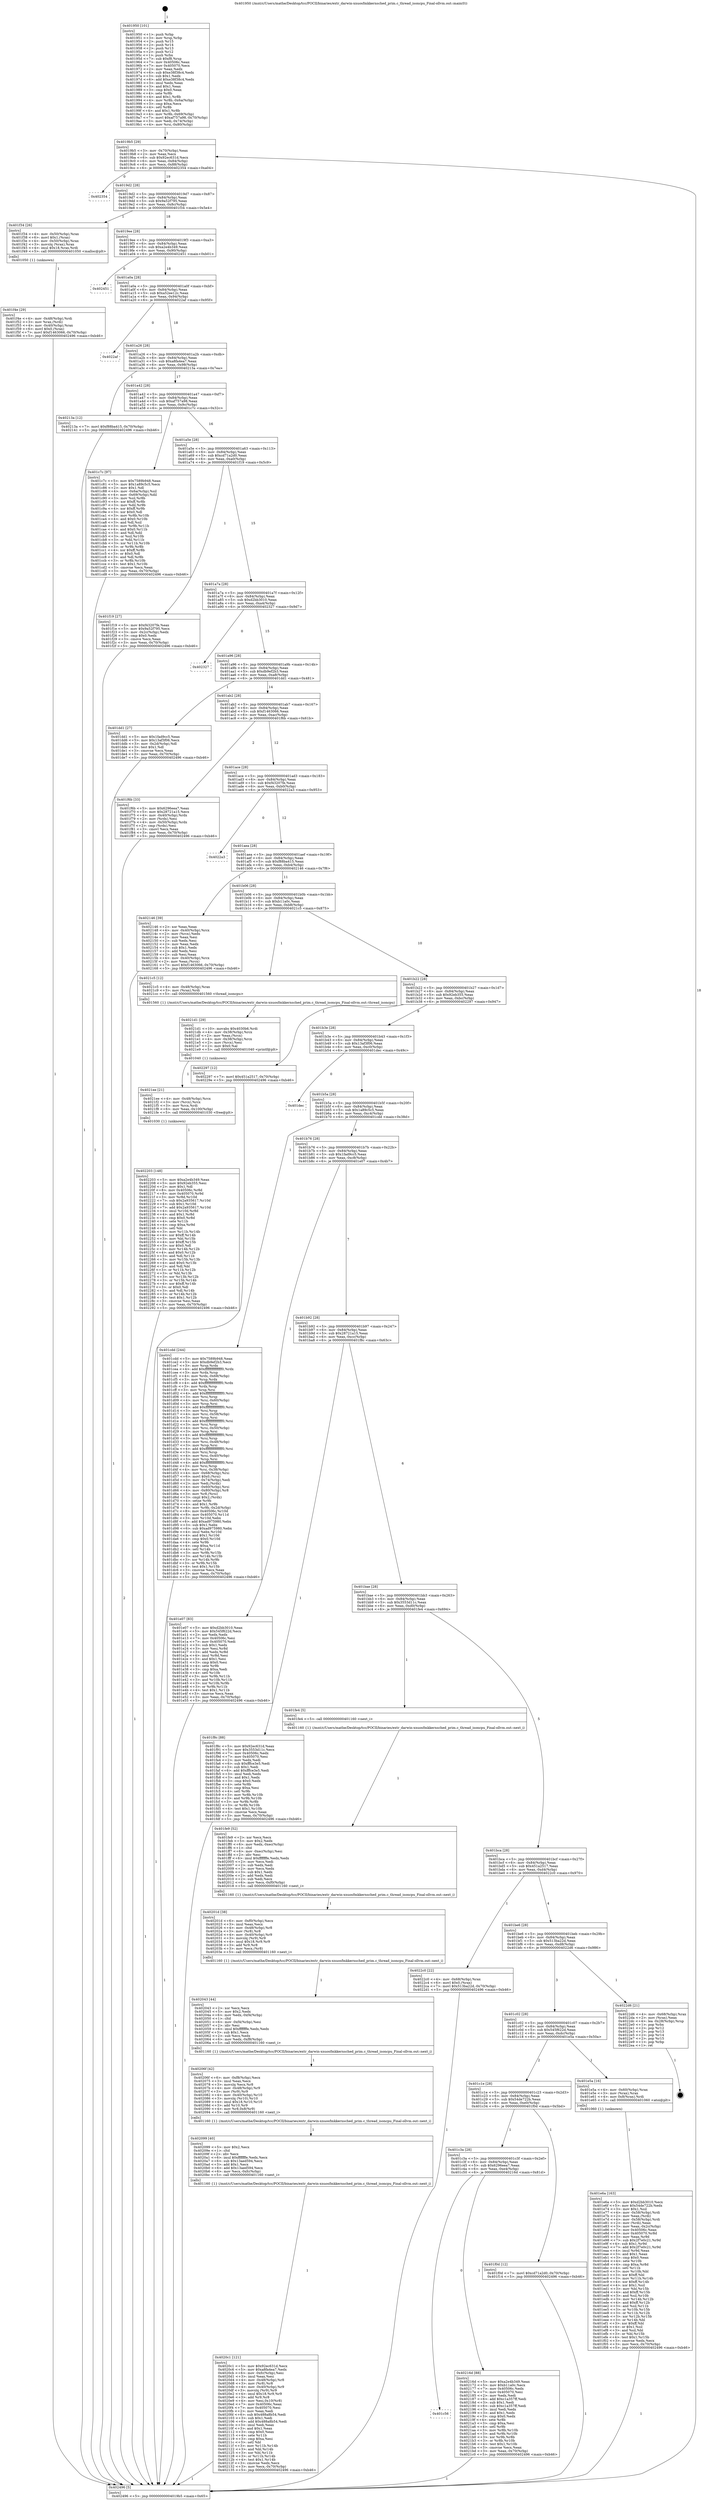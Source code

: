 digraph "0x401950" {
  label = "0x401950 (/mnt/c/Users/mathe/Desktop/tcc/POCII/binaries/extr_darwin-xnuosfmkkernsched_prim.c_thread_isoncpu_Final-ollvm.out::main(0))"
  labelloc = "t"
  node[shape=record]

  Entry [label="",width=0.3,height=0.3,shape=circle,fillcolor=black,style=filled]
  "0x4019b5" [label="{
     0x4019b5 [29]\l
     | [instrs]\l
     &nbsp;&nbsp;0x4019b5 \<+3\>: mov -0x70(%rbp),%eax\l
     &nbsp;&nbsp;0x4019b8 \<+2\>: mov %eax,%ecx\l
     &nbsp;&nbsp;0x4019ba \<+6\>: sub $0x92ec631d,%ecx\l
     &nbsp;&nbsp;0x4019c0 \<+6\>: mov %eax,-0x84(%rbp)\l
     &nbsp;&nbsp;0x4019c6 \<+6\>: mov %ecx,-0x88(%rbp)\l
     &nbsp;&nbsp;0x4019cc \<+6\>: je 0000000000402354 \<main+0xa04\>\l
  }"]
  "0x402354" [label="{
     0x402354\l
  }", style=dashed]
  "0x4019d2" [label="{
     0x4019d2 [28]\l
     | [instrs]\l
     &nbsp;&nbsp;0x4019d2 \<+5\>: jmp 00000000004019d7 \<main+0x87\>\l
     &nbsp;&nbsp;0x4019d7 \<+6\>: mov -0x84(%rbp),%eax\l
     &nbsp;&nbsp;0x4019dd \<+5\>: sub $0x9a52f795,%eax\l
     &nbsp;&nbsp;0x4019e2 \<+6\>: mov %eax,-0x8c(%rbp)\l
     &nbsp;&nbsp;0x4019e8 \<+6\>: je 0000000000401f34 \<main+0x5e4\>\l
  }"]
  Exit [label="",width=0.3,height=0.3,shape=circle,fillcolor=black,style=filled,peripheries=2]
  "0x401f34" [label="{
     0x401f34 [26]\l
     | [instrs]\l
     &nbsp;&nbsp;0x401f34 \<+4\>: mov -0x50(%rbp),%rax\l
     &nbsp;&nbsp;0x401f38 \<+6\>: movl $0x1,(%rax)\l
     &nbsp;&nbsp;0x401f3e \<+4\>: mov -0x50(%rbp),%rax\l
     &nbsp;&nbsp;0x401f42 \<+3\>: movslq (%rax),%rax\l
     &nbsp;&nbsp;0x401f45 \<+4\>: imul $0x18,%rax,%rdi\l
     &nbsp;&nbsp;0x401f49 \<+5\>: call 0000000000401050 \<malloc@plt\>\l
     | [calls]\l
     &nbsp;&nbsp;0x401050 \{1\} (unknown)\l
  }"]
  "0x4019ee" [label="{
     0x4019ee [28]\l
     | [instrs]\l
     &nbsp;&nbsp;0x4019ee \<+5\>: jmp 00000000004019f3 \<main+0xa3\>\l
     &nbsp;&nbsp;0x4019f3 \<+6\>: mov -0x84(%rbp),%eax\l
     &nbsp;&nbsp;0x4019f9 \<+5\>: sub $0xa2e4b349,%eax\l
     &nbsp;&nbsp;0x4019fe \<+6\>: mov %eax,-0x90(%rbp)\l
     &nbsp;&nbsp;0x401a04 \<+6\>: je 0000000000402451 \<main+0xb01\>\l
  }"]
  "0x402203" [label="{
     0x402203 [148]\l
     | [instrs]\l
     &nbsp;&nbsp;0x402203 \<+5\>: mov $0xa2e4b349,%eax\l
     &nbsp;&nbsp;0x402208 \<+5\>: mov $0x92eb355,%esi\l
     &nbsp;&nbsp;0x40220d \<+2\>: mov $0x1,%dl\l
     &nbsp;&nbsp;0x40220f \<+8\>: mov 0x40506c,%r8d\l
     &nbsp;&nbsp;0x402217 \<+8\>: mov 0x405070,%r9d\l
     &nbsp;&nbsp;0x40221f \<+3\>: mov %r8d,%r10d\l
     &nbsp;&nbsp;0x402222 \<+7\>: sub $0x2a935617,%r10d\l
     &nbsp;&nbsp;0x402229 \<+4\>: sub $0x1,%r10d\l
     &nbsp;&nbsp;0x40222d \<+7\>: add $0x2a935617,%r10d\l
     &nbsp;&nbsp;0x402234 \<+4\>: imul %r10d,%r8d\l
     &nbsp;&nbsp;0x402238 \<+4\>: and $0x1,%r8d\l
     &nbsp;&nbsp;0x40223c \<+4\>: cmp $0x0,%r8d\l
     &nbsp;&nbsp;0x402240 \<+4\>: sete %r11b\l
     &nbsp;&nbsp;0x402244 \<+4\>: cmp $0xa,%r9d\l
     &nbsp;&nbsp;0x402248 \<+3\>: setl %bl\l
     &nbsp;&nbsp;0x40224b \<+3\>: mov %r11b,%r14b\l
     &nbsp;&nbsp;0x40224e \<+4\>: xor $0xff,%r14b\l
     &nbsp;&nbsp;0x402252 \<+3\>: mov %bl,%r15b\l
     &nbsp;&nbsp;0x402255 \<+4\>: xor $0xff,%r15b\l
     &nbsp;&nbsp;0x402259 \<+3\>: xor $0x0,%dl\l
     &nbsp;&nbsp;0x40225c \<+3\>: mov %r14b,%r12b\l
     &nbsp;&nbsp;0x40225f \<+4\>: and $0x0,%r12b\l
     &nbsp;&nbsp;0x402263 \<+3\>: and %dl,%r11b\l
     &nbsp;&nbsp;0x402266 \<+3\>: mov %r15b,%r13b\l
     &nbsp;&nbsp;0x402269 \<+4\>: and $0x0,%r13b\l
     &nbsp;&nbsp;0x40226d \<+2\>: and %dl,%bl\l
     &nbsp;&nbsp;0x40226f \<+3\>: or %r11b,%r12b\l
     &nbsp;&nbsp;0x402272 \<+3\>: or %bl,%r13b\l
     &nbsp;&nbsp;0x402275 \<+3\>: xor %r13b,%r12b\l
     &nbsp;&nbsp;0x402278 \<+3\>: or %r15b,%r14b\l
     &nbsp;&nbsp;0x40227b \<+4\>: xor $0xff,%r14b\l
     &nbsp;&nbsp;0x40227f \<+3\>: or $0x0,%dl\l
     &nbsp;&nbsp;0x402282 \<+3\>: and %dl,%r14b\l
     &nbsp;&nbsp;0x402285 \<+3\>: or %r14b,%r12b\l
     &nbsp;&nbsp;0x402288 \<+4\>: test $0x1,%r12b\l
     &nbsp;&nbsp;0x40228c \<+3\>: cmovne %esi,%eax\l
     &nbsp;&nbsp;0x40228f \<+3\>: mov %eax,-0x70(%rbp)\l
     &nbsp;&nbsp;0x402292 \<+5\>: jmp 0000000000402496 \<main+0xb46\>\l
  }"]
  "0x402451" [label="{
     0x402451\l
  }", style=dashed]
  "0x401a0a" [label="{
     0x401a0a [28]\l
     | [instrs]\l
     &nbsp;&nbsp;0x401a0a \<+5\>: jmp 0000000000401a0f \<main+0xbf\>\l
     &nbsp;&nbsp;0x401a0f \<+6\>: mov -0x84(%rbp),%eax\l
     &nbsp;&nbsp;0x401a15 \<+5\>: sub $0xa52ee12c,%eax\l
     &nbsp;&nbsp;0x401a1a \<+6\>: mov %eax,-0x94(%rbp)\l
     &nbsp;&nbsp;0x401a20 \<+6\>: je 00000000004022af \<main+0x95f\>\l
  }"]
  "0x4021ee" [label="{
     0x4021ee [21]\l
     | [instrs]\l
     &nbsp;&nbsp;0x4021ee \<+4\>: mov -0x48(%rbp),%rcx\l
     &nbsp;&nbsp;0x4021f2 \<+3\>: mov (%rcx),%rcx\l
     &nbsp;&nbsp;0x4021f5 \<+3\>: mov %rcx,%rdi\l
     &nbsp;&nbsp;0x4021f8 \<+6\>: mov %eax,-0x100(%rbp)\l
     &nbsp;&nbsp;0x4021fe \<+5\>: call 0000000000401030 \<free@plt\>\l
     | [calls]\l
     &nbsp;&nbsp;0x401030 \{1\} (unknown)\l
  }"]
  "0x4022af" [label="{
     0x4022af\l
  }", style=dashed]
  "0x401a26" [label="{
     0x401a26 [28]\l
     | [instrs]\l
     &nbsp;&nbsp;0x401a26 \<+5\>: jmp 0000000000401a2b \<main+0xdb\>\l
     &nbsp;&nbsp;0x401a2b \<+6\>: mov -0x84(%rbp),%eax\l
     &nbsp;&nbsp;0x401a31 \<+5\>: sub $0xa8fa4ea7,%eax\l
     &nbsp;&nbsp;0x401a36 \<+6\>: mov %eax,-0x98(%rbp)\l
     &nbsp;&nbsp;0x401a3c \<+6\>: je 000000000040213a \<main+0x7ea\>\l
  }"]
  "0x4021d1" [label="{
     0x4021d1 [29]\l
     | [instrs]\l
     &nbsp;&nbsp;0x4021d1 \<+10\>: movabs $0x4030b6,%rdi\l
     &nbsp;&nbsp;0x4021db \<+4\>: mov -0x38(%rbp),%rcx\l
     &nbsp;&nbsp;0x4021df \<+2\>: mov %eax,(%rcx)\l
     &nbsp;&nbsp;0x4021e1 \<+4\>: mov -0x38(%rbp),%rcx\l
     &nbsp;&nbsp;0x4021e5 \<+2\>: mov (%rcx),%esi\l
     &nbsp;&nbsp;0x4021e7 \<+2\>: mov $0x0,%al\l
     &nbsp;&nbsp;0x4021e9 \<+5\>: call 0000000000401040 \<printf@plt\>\l
     | [calls]\l
     &nbsp;&nbsp;0x401040 \{1\} (unknown)\l
  }"]
  "0x40213a" [label="{
     0x40213a [12]\l
     | [instrs]\l
     &nbsp;&nbsp;0x40213a \<+7\>: movl $0xf88ba415,-0x70(%rbp)\l
     &nbsp;&nbsp;0x402141 \<+5\>: jmp 0000000000402496 \<main+0xb46\>\l
  }"]
  "0x401a42" [label="{
     0x401a42 [28]\l
     | [instrs]\l
     &nbsp;&nbsp;0x401a42 \<+5\>: jmp 0000000000401a47 \<main+0xf7\>\l
     &nbsp;&nbsp;0x401a47 \<+6\>: mov -0x84(%rbp),%eax\l
     &nbsp;&nbsp;0x401a4d \<+5\>: sub $0xaf757a98,%eax\l
     &nbsp;&nbsp;0x401a52 \<+6\>: mov %eax,-0x9c(%rbp)\l
     &nbsp;&nbsp;0x401a58 \<+6\>: je 0000000000401c7c \<main+0x32c\>\l
  }"]
  "0x401c56" [label="{
     0x401c56\l
  }", style=dashed]
  "0x401c7c" [label="{
     0x401c7c [97]\l
     | [instrs]\l
     &nbsp;&nbsp;0x401c7c \<+5\>: mov $0x7589b948,%eax\l
     &nbsp;&nbsp;0x401c81 \<+5\>: mov $0x1a89c5c5,%ecx\l
     &nbsp;&nbsp;0x401c86 \<+2\>: mov $0x1,%dl\l
     &nbsp;&nbsp;0x401c88 \<+4\>: mov -0x6a(%rbp),%sil\l
     &nbsp;&nbsp;0x401c8c \<+4\>: mov -0x69(%rbp),%dil\l
     &nbsp;&nbsp;0x401c90 \<+3\>: mov %sil,%r8b\l
     &nbsp;&nbsp;0x401c93 \<+4\>: xor $0xff,%r8b\l
     &nbsp;&nbsp;0x401c97 \<+3\>: mov %dil,%r9b\l
     &nbsp;&nbsp;0x401c9a \<+4\>: xor $0xff,%r9b\l
     &nbsp;&nbsp;0x401c9e \<+3\>: xor $0x0,%dl\l
     &nbsp;&nbsp;0x401ca1 \<+3\>: mov %r8b,%r10b\l
     &nbsp;&nbsp;0x401ca4 \<+4\>: and $0x0,%r10b\l
     &nbsp;&nbsp;0x401ca8 \<+3\>: and %dl,%sil\l
     &nbsp;&nbsp;0x401cab \<+3\>: mov %r9b,%r11b\l
     &nbsp;&nbsp;0x401cae \<+4\>: and $0x0,%r11b\l
     &nbsp;&nbsp;0x401cb2 \<+3\>: and %dl,%dil\l
     &nbsp;&nbsp;0x401cb5 \<+3\>: or %sil,%r10b\l
     &nbsp;&nbsp;0x401cb8 \<+3\>: or %dil,%r11b\l
     &nbsp;&nbsp;0x401cbb \<+3\>: xor %r11b,%r10b\l
     &nbsp;&nbsp;0x401cbe \<+3\>: or %r9b,%r8b\l
     &nbsp;&nbsp;0x401cc1 \<+4\>: xor $0xff,%r8b\l
     &nbsp;&nbsp;0x401cc5 \<+3\>: or $0x0,%dl\l
     &nbsp;&nbsp;0x401cc8 \<+3\>: and %dl,%r8b\l
     &nbsp;&nbsp;0x401ccb \<+3\>: or %r8b,%r10b\l
     &nbsp;&nbsp;0x401cce \<+4\>: test $0x1,%r10b\l
     &nbsp;&nbsp;0x401cd2 \<+3\>: cmovne %ecx,%eax\l
     &nbsp;&nbsp;0x401cd5 \<+3\>: mov %eax,-0x70(%rbp)\l
     &nbsp;&nbsp;0x401cd8 \<+5\>: jmp 0000000000402496 \<main+0xb46\>\l
  }"]
  "0x401a5e" [label="{
     0x401a5e [28]\l
     | [instrs]\l
     &nbsp;&nbsp;0x401a5e \<+5\>: jmp 0000000000401a63 \<main+0x113\>\l
     &nbsp;&nbsp;0x401a63 \<+6\>: mov -0x84(%rbp),%eax\l
     &nbsp;&nbsp;0x401a69 \<+5\>: sub $0xcd71a2d0,%eax\l
     &nbsp;&nbsp;0x401a6e \<+6\>: mov %eax,-0xa0(%rbp)\l
     &nbsp;&nbsp;0x401a74 \<+6\>: je 0000000000401f19 \<main+0x5c9\>\l
  }"]
  "0x402496" [label="{
     0x402496 [5]\l
     | [instrs]\l
     &nbsp;&nbsp;0x402496 \<+5\>: jmp 00000000004019b5 \<main+0x65\>\l
  }"]
  "0x401950" [label="{
     0x401950 [101]\l
     | [instrs]\l
     &nbsp;&nbsp;0x401950 \<+1\>: push %rbp\l
     &nbsp;&nbsp;0x401951 \<+3\>: mov %rsp,%rbp\l
     &nbsp;&nbsp;0x401954 \<+2\>: push %r15\l
     &nbsp;&nbsp;0x401956 \<+2\>: push %r14\l
     &nbsp;&nbsp;0x401958 \<+2\>: push %r13\l
     &nbsp;&nbsp;0x40195a \<+2\>: push %r12\l
     &nbsp;&nbsp;0x40195c \<+1\>: push %rbx\l
     &nbsp;&nbsp;0x40195d \<+7\>: sub $0xf8,%rsp\l
     &nbsp;&nbsp;0x401964 \<+7\>: mov 0x40506c,%eax\l
     &nbsp;&nbsp;0x40196b \<+7\>: mov 0x405070,%ecx\l
     &nbsp;&nbsp;0x401972 \<+2\>: mov %eax,%edx\l
     &nbsp;&nbsp;0x401974 \<+6\>: sub $0xe38f38c4,%edx\l
     &nbsp;&nbsp;0x40197a \<+3\>: sub $0x1,%edx\l
     &nbsp;&nbsp;0x40197d \<+6\>: add $0xe38f38c4,%edx\l
     &nbsp;&nbsp;0x401983 \<+3\>: imul %edx,%eax\l
     &nbsp;&nbsp;0x401986 \<+3\>: and $0x1,%eax\l
     &nbsp;&nbsp;0x401989 \<+3\>: cmp $0x0,%eax\l
     &nbsp;&nbsp;0x40198c \<+4\>: sete %r8b\l
     &nbsp;&nbsp;0x401990 \<+4\>: and $0x1,%r8b\l
     &nbsp;&nbsp;0x401994 \<+4\>: mov %r8b,-0x6a(%rbp)\l
     &nbsp;&nbsp;0x401998 \<+3\>: cmp $0xa,%ecx\l
     &nbsp;&nbsp;0x40199b \<+4\>: setl %r8b\l
     &nbsp;&nbsp;0x40199f \<+4\>: and $0x1,%r8b\l
     &nbsp;&nbsp;0x4019a3 \<+4\>: mov %r8b,-0x69(%rbp)\l
     &nbsp;&nbsp;0x4019a7 \<+7\>: movl $0xaf757a98,-0x70(%rbp)\l
     &nbsp;&nbsp;0x4019ae \<+3\>: mov %edi,-0x74(%rbp)\l
     &nbsp;&nbsp;0x4019b1 \<+4\>: mov %rsi,-0x80(%rbp)\l
  }"]
  "0x40216d" [label="{
     0x40216d [88]\l
     | [instrs]\l
     &nbsp;&nbsp;0x40216d \<+5\>: mov $0xa2e4b349,%eax\l
     &nbsp;&nbsp;0x402172 \<+5\>: mov $0xb11a0c,%ecx\l
     &nbsp;&nbsp;0x402177 \<+7\>: mov 0x40506c,%edx\l
     &nbsp;&nbsp;0x40217e \<+7\>: mov 0x405070,%esi\l
     &nbsp;&nbsp;0x402185 \<+2\>: mov %edx,%edi\l
     &nbsp;&nbsp;0x402187 \<+6\>: add $0xc1a357ff,%edi\l
     &nbsp;&nbsp;0x40218d \<+3\>: sub $0x1,%edi\l
     &nbsp;&nbsp;0x402190 \<+6\>: sub $0xc1a357ff,%edi\l
     &nbsp;&nbsp;0x402196 \<+3\>: imul %edi,%edx\l
     &nbsp;&nbsp;0x402199 \<+3\>: and $0x1,%edx\l
     &nbsp;&nbsp;0x40219c \<+3\>: cmp $0x0,%edx\l
     &nbsp;&nbsp;0x40219f \<+4\>: sete %r8b\l
     &nbsp;&nbsp;0x4021a3 \<+3\>: cmp $0xa,%esi\l
     &nbsp;&nbsp;0x4021a6 \<+4\>: setl %r9b\l
     &nbsp;&nbsp;0x4021aa \<+3\>: mov %r8b,%r10b\l
     &nbsp;&nbsp;0x4021ad \<+3\>: and %r9b,%r10b\l
     &nbsp;&nbsp;0x4021b0 \<+3\>: xor %r9b,%r8b\l
     &nbsp;&nbsp;0x4021b3 \<+3\>: or %r8b,%r10b\l
     &nbsp;&nbsp;0x4021b6 \<+4\>: test $0x1,%r10b\l
     &nbsp;&nbsp;0x4021ba \<+3\>: cmovne %ecx,%eax\l
     &nbsp;&nbsp;0x4021bd \<+3\>: mov %eax,-0x70(%rbp)\l
     &nbsp;&nbsp;0x4021c0 \<+5\>: jmp 0000000000402496 \<main+0xb46\>\l
  }"]
  "0x401f19" [label="{
     0x401f19 [27]\l
     | [instrs]\l
     &nbsp;&nbsp;0x401f19 \<+5\>: mov $0xf43207fe,%eax\l
     &nbsp;&nbsp;0x401f1e \<+5\>: mov $0x9a52f795,%ecx\l
     &nbsp;&nbsp;0x401f23 \<+3\>: mov -0x2c(%rbp),%edx\l
     &nbsp;&nbsp;0x401f26 \<+3\>: cmp $0x0,%edx\l
     &nbsp;&nbsp;0x401f29 \<+3\>: cmove %ecx,%eax\l
     &nbsp;&nbsp;0x401f2c \<+3\>: mov %eax,-0x70(%rbp)\l
     &nbsp;&nbsp;0x401f2f \<+5\>: jmp 0000000000402496 \<main+0xb46\>\l
  }"]
  "0x401a7a" [label="{
     0x401a7a [28]\l
     | [instrs]\l
     &nbsp;&nbsp;0x401a7a \<+5\>: jmp 0000000000401a7f \<main+0x12f\>\l
     &nbsp;&nbsp;0x401a7f \<+6\>: mov -0x84(%rbp),%eax\l
     &nbsp;&nbsp;0x401a85 \<+5\>: sub $0xd2bb3010,%eax\l
     &nbsp;&nbsp;0x401a8a \<+6\>: mov %eax,-0xa4(%rbp)\l
     &nbsp;&nbsp;0x401a90 \<+6\>: je 0000000000402327 \<main+0x9d7\>\l
  }"]
  "0x4020c1" [label="{
     0x4020c1 [121]\l
     | [instrs]\l
     &nbsp;&nbsp;0x4020c1 \<+5\>: mov $0x92ec631d,%ecx\l
     &nbsp;&nbsp;0x4020c6 \<+5\>: mov $0xa8fa4ea7,%edx\l
     &nbsp;&nbsp;0x4020cb \<+6\>: mov -0xfc(%rbp),%esi\l
     &nbsp;&nbsp;0x4020d1 \<+3\>: imul %eax,%esi\l
     &nbsp;&nbsp;0x4020d4 \<+4\>: mov -0x48(%rbp),%r8\l
     &nbsp;&nbsp;0x4020d8 \<+3\>: mov (%r8),%r8\l
     &nbsp;&nbsp;0x4020db \<+4\>: mov -0x40(%rbp),%r9\l
     &nbsp;&nbsp;0x4020df \<+3\>: movslq (%r9),%r9\l
     &nbsp;&nbsp;0x4020e2 \<+4\>: imul $0x18,%r9,%r9\l
     &nbsp;&nbsp;0x4020e6 \<+3\>: add %r9,%r8\l
     &nbsp;&nbsp;0x4020e9 \<+4\>: mov %esi,0x10(%r8)\l
     &nbsp;&nbsp;0x4020ed \<+7\>: mov 0x40506c,%eax\l
     &nbsp;&nbsp;0x4020f4 \<+7\>: mov 0x405070,%esi\l
     &nbsp;&nbsp;0x4020fb \<+2\>: mov %eax,%edi\l
     &nbsp;&nbsp;0x4020fd \<+6\>: sub $0x488a8b54,%edi\l
     &nbsp;&nbsp;0x402103 \<+3\>: sub $0x1,%edi\l
     &nbsp;&nbsp;0x402106 \<+6\>: add $0x488a8b54,%edi\l
     &nbsp;&nbsp;0x40210c \<+3\>: imul %edi,%eax\l
     &nbsp;&nbsp;0x40210f \<+3\>: and $0x1,%eax\l
     &nbsp;&nbsp;0x402112 \<+3\>: cmp $0x0,%eax\l
     &nbsp;&nbsp;0x402115 \<+4\>: sete %r11b\l
     &nbsp;&nbsp;0x402119 \<+3\>: cmp $0xa,%esi\l
     &nbsp;&nbsp;0x40211c \<+3\>: setl %bl\l
     &nbsp;&nbsp;0x40211f \<+3\>: mov %r11b,%r14b\l
     &nbsp;&nbsp;0x402122 \<+3\>: and %bl,%r14b\l
     &nbsp;&nbsp;0x402125 \<+3\>: xor %bl,%r11b\l
     &nbsp;&nbsp;0x402128 \<+3\>: or %r11b,%r14b\l
     &nbsp;&nbsp;0x40212b \<+4\>: test $0x1,%r14b\l
     &nbsp;&nbsp;0x40212f \<+3\>: cmovne %edx,%ecx\l
     &nbsp;&nbsp;0x402132 \<+3\>: mov %ecx,-0x70(%rbp)\l
     &nbsp;&nbsp;0x402135 \<+5\>: jmp 0000000000402496 \<main+0xb46\>\l
  }"]
  "0x402327" [label="{
     0x402327\l
  }", style=dashed]
  "0x401a96" [label="{
     0x401a96 [28]\l
     | [instrs]\l
     &nbsp;&nbsp;0x401a96 \<+5\>: jmp 0000000000401a9b \<main+0x14b\>\l
     &nbsp;&nbsp;0x401a9b \<+6\>: mov -0x84(%rbp),%eax\l
     &nbsp;&nbsp;0x401aa1 \<+5\>: sub $0xdb9ef2b3,%eax\l
     &nbsp;&nbsp;0x401aa6 \<+6\>: mov %eax,-0xa8(%rbp)\l
     &nbsp;&nbsp;0x401aac \<+6\>: je 0000000000401dd1 \<main+0x481\>\l
  }"]
  "0x402099" [label="{
     0x402099 [40]\l
     | [instrs]\l
     &nbsp;&nbsp;0x402099 \<+5\>: mov $0x2,%ecx\l
     &nbsp;&nbsp;0x40209e \<+1\>: cltd\l
     &nbsp;&nbsp;0x40209f \<+2\>: idiv %ecx\l
     &nbsp;&nbsp;0x4020a1 \<+6\>: imul $0xfffffffe,%edx,%ecx\l
     &nbsp;&nbsp;0x4020a7 \<+6\>: sub $0x13aed594,%ecx\l
     &nbsp;&nbsp;0x4020ad \<+3\>: add $0x1,%ecx\l
     &nbsp;&nbsp;0x4020b0 \<+6\>: add $0x13aed594,%ecx\l
     &nbsp;&nbsp;0x4020b6 \<+6\>: mov %ecx,-0xfc(%rbp)\l
     &nbsp;&nbsp;0x4020bc \<+5\>: call 0000000000401160 \<next_i\>\l
     | [calls]\l
     &nbsp;&nbsp;0x401160 \{1\} (/mnt/c/Users/mathe/Desktop/tcc/POCII/binaries/extr_darwin-xnuosfmkkernsched_prim.c_thread_isoncpu_Final-ollvm.out::next_i)\l
  }"]
  "0x401dd1" [label="{
     0x401dd1 [27]\l
     | [instrs]\l
     &nbsp;&nbsp;0x401dd1 \<+5\>: mov $0x1fad9cc5,%eax\l
     &nbsp;&nbsp;0x401dd6 \<+5\>: mov $0x13af3f06,%ecx\l
     &nbsp;&nbsp;0x401ddb \<+3\>: mov -0x2d(%rbp),%dl\l
     &nbsp;&nbsp;0x401dde \<+3\>: test $0x1,%dl\l
     &nbsp;&nbsp;0x401de1 \<+3\>: cmovne %ecx,%eax\l
     &nbsp;&nbsp;0x401de4 \<+3\>: mov %eax,-0x70(%rbp)\l
     &nbsp;&nbsp;0x401de7 \<+5\>: jmp 0000000000402496 \<main+0xb46\>\l
  }"]
  "0x401ab2" [label="{
     0x401ab2 [28]\l
     | [instrs]\l
     &nbsp;&nbsp;0x401ab2 \<+5\>: jmp 0000000000401ab7 \<main+0x167\>\l
     &nbsp;&nbsp;0x401ab7 \<+6\>: mov -0x84(%rbp),%eax\l
     &nbsp;&nbsp;0x401abd \<+5\>: sub $0xf1463066,%eax\l
     &nbsp;&nbsp;0x401ac2 \<+6\>: mov %eax,-0xac(%rbp)\l
     &nbsp;&nbsp;0x401ac8 \<+6\>: je 0000000000401f6b \<main+0x61b\>\l
  }"]
  "0x40206f" [label="{
     0x40206f [42]\l
     | [instrs]\l
     &nbsp;&nbsp;0x40206f \<+6\>: mov -0xf8(%rbp),%ecx\l
     &nbsp;&nbsp;0x402075 \<+3\>: imul %eax,%ecx\l
     &nbsp;&nbsp;0x402078 \<+3\>: movslq %ecx,%r8\l
     &nbsp;&nbsp;0x40207b \<+4\>: mov -0x48(%rbp),%r9\l
     &nbsp;&nbsp;0x40207f \<+3\>: mov (%r9),%r9\l
     &nbsp;&nbsp;0x402082 \<+4\>: mov -0x40(%rbp),%r10\l
     &nbsp;&nbsp;0x402086 \<+3\>: movslq (%r10),%r10\l
     &nbsp;&nbsp;0x402089 \<+4\>: imul $0x18,%r10,%r10\l
     &nbsp;&nbsp;0x40208d \<+3\>: add %r10,%r9\l
     &nbsp;&nbsp;0x402090 \<+4\>: mov %r8,0x8(%r9)\l
     &nbsp;&nbsp;0x402094 \<+5\>: call 0000000000401160 \<next_i\>\l
     | [calls]\l
     &nbsp;&nbsp;0x401160 \{1\} (/mnt/c/Users/mathe/Desktop/tcc/POCII/binaries/extr_darwin-xnuosfmkkernsched_prim.c_thread_isoncpu_Final-ollvm.out::next_i)\l
  }"]
  "0x401f6b" [label="{
     0x401f6b [33]\l
     | [instrs]\l
     &nbsp;&nbsp;0x401f6b \<+5\>: mov $0x6296eea7,%eax\l
     &nbsp;&nbsp;0x401f70 \<+5\>: mov $0x28721a15,%ecx\l
     &nbsp;&nbsp;0x401f75 \<+4\>: mov -0x40(%rbp),%rdx\l
     &nbsp;&nbsp;0x401f79 \<+2\>: mov (%rdx),%esi\l
     &nbsp;&nbsp;0x401f7b \<+4\>: mov -0x50(%rbp),%rdx\l
     &nbsp;&nbsp;0x401f7f \<+2\>: cmp (%rdx),%esi\l
     &nbsp;&nbsp;0x401f81 \<+3\>: cmovl %ecx,%eax\l
     &nbsp;&nbsp;0x401f84 \<+3\>: mov %eax,-0x70(%rbp)\l
     &nbsp;&nbsp;0x401f87 \<+5\>: jmp 0000000000402496 \<main+0xb46\>\l
  }"]
  "0x401ace" [label="{
     0x401ace [28]\l
     | [instrs]\l
     &nbsp;&nbsp;0x401ace \<+5\>: jmp 0000000000401ad3 \<main+0x183\>\l
     &nbsp;&nbsp;0x401ad3 \<+6\>: mov -0x84(%rbp),%eax\l
     &nbsp;&nbsp;0x401ad9 \<+5\>: sub $0xf43207fe,%eax\l
     &nbsp;&nbsp;0x401ade \<+6\>: mov %eax,-0xb0(%rbp)\l
     &nbsp;&nbsp;0x401ae4 \<+6\>: je 00000000004022a3 \<main+0x953\>\l
  }"]
  "0x402043" [label="{
     0x402043 [44]\l
     | [instrs]\l
     &nbsp;&nbsp;0x402043 \<+2\>: xor %ecx,%ecx\l
     &nbsp;&nbsp;0x402045 \<+5\>: mov $0x2,%edx\l
     &nbsp;&nbsp;0x40204a \<+6\>: mov %edx,-0xf4(%rbp)\l
     &nbsp;&nbsp;0x402050 \<+1\>: cltd\l
     &nbsp;&nbsp;0x402051 \<+6\>: mov -0xf4(%rbp),%esi\l
     &nbsp;&nbsp;0x402057 \<+2\>: idiv %esi\l
     &nbsp;&nbsp;0x402059 \<+6\>: imul $0xfffffffe,%edx,%edx\l
     &nbsp;&nbsp;0x40205f \<+3\>: sub $0x1,%ecx\l
     &nbsp;&nbsp;0x402062 \<+2\>: sub %ecx,%edx\l
     &nbsp;&nbsp;0x402064 \<+6\>: mov %edx,-0xf8(%rbp)\l
     &nbsp;&nbsp;0x40206a \<+5\>: call 0000000000401160 \<next_i\>\l
     | [calls]\l
     &nbsp;&nbsp;0x401160 \{1\} (/mnt/c/Users/mathe/Desktop/tcc/POCII/binaries/extr_darwin-xnuosfmkkernsched_prim.c_thread_isoncpu_Final-ollvm.out::next_i)\l
  }"]
  "0x4022a3" [label="{
     0x4022a3\l
  }", style=dashed]
  "0x401aea" [label="{
     0x401aea [28]\l
     | [instrs]\l
     &nbsp;&nbsp;0x401aea \<+5\>: jmp 0000000000401aef \<main+0x19f\>\l
     &nbsp;&nbsp;0x401aef \<+6\>: mov -0x84(%rbp),%eax\l
     &nbsp;&nbsp;0x401af5 \<+5\>: sub $0xf88ba415,%eax\l
     &nbsp;&nbsp;0x401afa \<+6\>: mov %eax,-0xb4(%rbp)\l
     &nbsp;&nbsp;0x401b00 \<+6\>: je 0000000000402146 \<main+0x7f6\>\l
  }"]
  "0x40201d" [label="{
     0x40201d [38]\l
     | [instrs]\l
     &nbsp;&nbsp;0x40201d \<+6\>: mov -0xf0(%rbp),%ecx\l
     &nbsp;&nbsp;0x402023 \<+3\>: imul %eax,%ecx\l
     &nbsp;&nbsp;0x402026 \<+4\>: mov -0x48(%rbp),%r8\l
     &nbsp;&nbsp;0x40202a \<+3\>: mov (%r8),%r8\l
     &nbsp;&nbsp;0x40202d \<+4\>: mov -0x40(%rbp),%r9\l
     &nbsp;&nbsp;0x402031 \<+3\>: movslq (%r9),%r9\l
     &nbsp;&nbsp;0x402034 \<+4\>: imul $0x18,%r9,%r9\l
     &nbsp;&nbsp;0x402038 \<+3\>: add %r9,%r8\l
     &nbsp;&nbsp;0x40203b \<+3\>: mov %ecx,(%r8)\l
     &nbsp;&nbsp;0x40203e \<+5\>: call 0000000000401160 \<next_i\>\l
     | [calls]\l
     &nbsp;&nbsp;0x401160 \{1\} (/mnt/c/Users/mathe/Desktop/tcc/POCII/binaries/extr_darwin-xnuosfmkkernsched_prim.c_thread_isoncpu_Final-ollvm.out::next_i)\l
  }"]
  "0x402146" [label="{
     0x402146 [39]\l
     | [instrs]\l
     &nbsp;&nbsp;0x402146 \<+2\>: xor %eax,%eax\l
     &nbsp;&nbsp;0x402148 \<+4\>: mov -0x40(%rbp),%rcx\l
     &nbsp;&nbsp;0x40214c \<+2\>: mov (%rcx),%edx\l
     &nbsp;&nbsp;0x40214e \<+2\>: mov %eax,%esi\l
     &nbsp;&nbsp;0x402150 \<+2\>: sub %edx,%esi\l
     &nbsp;&nbsp;0x402152 \<+2\>: mov %eax,%edx\l
     &nbsp;&nbsp;0x402154 \<+3\>: sub $0x1,%edx\l
     &nbsp;&nbsp;0x402157 \<+2\>: add %edx,%esi\l
     &nbsp;&nbsp;0x402159 \<+2\>: sub %esi,%eax\l
     &nbsp;&nbsp;0x40215b \<+4\>: mov -0x40(%rbp),%rcx\l
     &nbsp;&nbsp;0x40215f \<+2\>: mov %eax,(%rcx)\l
     &nbsp;&nbsp;0x402161 \<+7\>: movl $0xf1463066,-0x70(%rbp)\l
     &nbsp;&nbsp;0x402168 \<+5\>: jmp 0000000000402496 \<main+0xb46\>\l
  }"]
  "0x401b06" [label="{
     0x401b06 [28]\l
     | [instrs]\l
     &nbsp;&nbsp;0x401b06 \<+5\>: jmp 0000000000401b0b \<main+0x1bb\>\l
     &nbsp;&nbsp;0x401b0b \<+6\>: mov -0x84(%rbp),%eax\l
     &nbsp;&nbsp;0x401b11 \<+5\>: sub $0xb11a0c,%eax\l
     &nbsp;&nbsp;0x401b16 \<+6\>: mov %eax,-0xb8(%rbp)\l
     &nbsp;&nbsp;0x401b1c \<+6\>: je 00000000004021c5 \<main+0x875\>\l
  }"]
  "0x401fe9" [label="{
     0x401fe9 [52]\l
     | [instrs]\l
     &nbsp;&nbsp;0x401fe9 \<+2\>: xor %ecx,%ecx\l
     &nbsp;&nbsp;0x401feb \<+5\>: mov $0x2,%edx\l
     &nbsp;&nbsp;0x401ff0 \<+6\>: mov %edx,-0xec(%rbp)\l
     &nbsp;&nbsp;0x401ff6 \<+1\>: cltd\l
     &nbsp;&nbsp;0x401ff7 \<+6\>: mov -0xec(%rbp),%esi\l
     &nbsp;&nbsp;0x401ffd \<+2\>: idiv %esi\l
     &nbsp;&nbsp;0x401fff \<+6\>: imul $0xfffffffe,%edx,%edx\l
     &nbsp;&nbsp;0x402005 \<+2\>: mov %ecx,%edi\l
     &nbsp;&nbsp;0x402007 \<+2\>: sub %edx,%edi\l
     &nbsp;&nbsp;0x402009 \<+2\>: mov %ecx,%edx\l
     &nbsp;&nbsp;0x40200b \<+3\>: sub $0x1,%edx\l
     &nbsp;&nbsp;0x40200e \<+2\>: add %edx,%edi\l
     &nbsp;&nbsp;0x402010 \<+2\>: sub %edi,%ecx\l
     &nbsp;&nbsp;0x402012 \<+6\>: mov %ecx,-0xf0(%rbp)\l
     &nbsp;&nbsp;0x402018 \<+5\>: call 0000000000401160 \<next_i\>\l
     | [calls]\l
     &nbsp;&nbsp;0x401160 \{1\} (/mnt/c/Users/mathe/Desktop/tcc/POCII/binaries/extr_darwin-xnuosfmkkernsched_prim.c_thread_isoncpu_Final-ollvm.out::next_i)\l
  }"]
  "0x4021c5" [label="{
     0x4021c5 [12]\l
     | [instrs]\l
     &nbsp;&nbsp;0x4021c5 \<+4\>: mov -0x48(%rbp),%rax\l
     &nbsp;&nbsp;0x4021c9 \<+3\>: mov (%rax),%rdi\l
     &nbsp;&nbsp;0x4021cc \<+5\>: call 0000000000401560 \<thread_isoncpu\>\l
     | [calls]\l
     &nbsp;&nbsp;0x401560 \{1\} (/mnt/c/Users/mathe/Desktop/tcc/POCII/binaries/extr_darwin-xnuosfmkkernsched_prim.c_thread_isoncpu_Final-ollvm.out::thread_isoncpu)\l
  }"]
  "0x401b22" [label="{
     0x401b22 [28]\l
     | [instrs]\l
     &nbsp;&nbsp;0x401b22 \<+5\>: jmp 0000000000401b27 \<main+0x1d7\>\l
     &nbsp;&nbsp;0x401b27 \<+6\>: mov -0x84(%rbp),%eax\l
     &nbsp;&nbsp;0x401b2d \<+5\>: sub $0x92eb355,%eax\l
     &nbsp;&nbsp;0x401b32 \<+6\>: mov %eax,-0xbc(%rbp)\l
     &nbsp;&nbsp;0x401b38 \<+6\>: je 0000000000402297 \<main+0x947\>\l
  }"]
  "0x401f4e" [label="{
     0x401f4e [29]\l
     | [instrs]\l
     &nbsp;&nbsp;0x401f4e \<+4\>: mov -0x48(%rbp),%rdi\l
     &nbsp;&nbsp;0x401f52 \<+3\>: mov %rax,(%rdi)\l
     &nbsp;&nbsp;0x401f55 \<+4\>: mov -0x40(%rbp),%rax\l
     &nbsp;&nbsp;0x401f59 \<+6\>: movl $0x0,(%rax)\l
     &nbsp;&nbsp;0x401f5f \<+7\>: movl $0xf1463066,-0x70(%rbp)\l
     &nbsp;&nbsp;0x401f66 \<+5\>: jmp 0000000000402496 \<main+0xb46\>\l
  }"]
  "0x402297" [label="{
     0x402297 [12]\l
     | [instrs]\l
     &nbsp;&nbsp;0x402297 \<+7\>: movl $0x451a2517,-0x70(%rbp)\l
     &nbsp;&nbsp;0x40229e \<+5\>: jmp 0000000000402496 \<main+0xb46\>\l
  }"]
  "0x401b3e" [label="{
     0x401b3e [28]\l
     | [instrs]\l
     &nbsp;&nbsp;0x401b3e \<+5\>: jmp 0000000000401b43 \<main+0x1f3\>\l
     &nbsp;&nbsp;0x401b43 \<+6\>: mov -0x84(%rbp),%eax\l
     &nbsp;&nbsp;0x401b49 \<+5\>: sub $0x13af3f06,%eax\l
     &nbsp;&nbsp;0x401b4e \<+6\>: mov %eax,-0xc0(%rbp)\l
     &nbsp;&nbsp;0x401b54 \<+6\>: je 0000000000401dec \<main+0x49c\>\l
  }"]
  "0x401c3a" [label="{
     0x401c3a [28]\l
     | [instrs]\l
     &nbsp;&nbsp;0x401c3a \<+5\>: jmp 0000000000401c3f \<main+0x2ef\>\l
     &nbsp;&nbsp;0x401c3f \<+6\>: mov -0x84(%rbp),%eax\l
     &nbsp;&nbsp;0x401c45 \<+5\>: sub $0x6296eea7,%eax\l
     &nbsp;&nbsp;0x401c4a \<+6\>: mov %eax,-0xe4(%rbp)\l
     &nbsp;&nbsp;0x401c50 \<+6\>: je 000000000040216d \<main+0x81d\>\l
  }"]
  "0x401dec" [label="{
     0x401dec\l
  }", style=dashed]
  "0x401b5a" [label="{
     0x401b5a [28]\l
     | [instrs]\l
     &nbsp;&nbsp;0x401b5a \<+5\>: jmp 0000000000401b5f \<main+0x20f\>\l
     &nbsp;&nbsp;0x401b5f \<+6\>: mov -0x84(%rbp),%eax\l
     &nbsp;&nbsp;0x401b65 \<+5\>: sub $0x1a89c5c5,%eax\l
     &nbsp;&nbsp;0x401b6a \<+6\>: mov %eax,-0xc4(%rbp)\l
     &nbsp;&nbsp;0x401b70 \<+6\>: je 0000000000401cdd \<main+0x38d\>\l
  }"]
  "0x401f0d" [label="{
     0x401f0d [12]\l
     | [instrs]\l
     &nbsp;&nbsp;0x401f0d \<+7\>: movl $0xcd71a2d0,-0x70(%rbp)\l
     &nbsp;&nbsp;0x401f14 \<+5\>: jmp 0000000000402496 \<main+0xb46\>\l
  }"]
  "0x401cdd" [label="{
     0x401cdd [244]\l
     | [instrs]\l
     &nbsp;&nbsp;0x401cdd \<+5\>: mov $0x7589b948,%eax\l
     &nbsp;&nbsp;0x401ce2 \<+5\>: mov $0xdb9ef2b3,%ecx\l
     &nbsp;&nbsp;0x401ce7 \<+3\>: mov %rsp,%rdx\l
     &nbsp;&nbsp;0x401cea \<+4\>: add $0xfffffffffffffff0,%rdx\l
     &nbsp;&nbsp;0x401cee \<+3\>: mov %rdx,%rsp\l
     &nbsp;&nbsp;0x401cf1 \<+4\>: mov %rdx,-0x68(%rbp)\l
     &nbsp;&nbsp;0x401cf5 \<+3\>: mov %rsp,%rdx\l
     &nbsp;&nbsp;0x401cf8 \<+4\>: add $0xfffffffffffffff0,%rdx\l
     &nbsp;&nbsp;0x401cfc \<+3\>: mov %rdx,%rsp\l
     &nbsp;&nbsp;0x401cff \<+3\>: mov %rsp,%rsi\l
     &nbsp;&nbsp;0x401d02 \<+4\>: add $0xfffffffffffffff0,%rsi\l
     &nbsp;&nbsp;0x401d06 \<+3\>: mov %rsi,%rsp\l
     &nbsp;&nbsp;0x401d09 \<+4\>: mov %rsi,-0x60(%rbp)\l
     &nbsp;&nbsp;0x401d0d \<+3\>: mov %rsp,%rsi\l
     &nbsp;&nbsp;0x401d10 \<+4\>: add $0xfffffffffffffff0,%rsi\l
     &nbsp;&nbsp;0x401d14 \<+3\>: mov %rsi,%rsp\l
     &nbsp;&nbsp;0x401d17 \<+4\>: mov %rsi,-0x58(%rbp)\l
     &nbsp;&nbsp;0x401d1b \<+3\>: mov %rsp,%rsi\l
     &nbsp;&nbsp;0x401d1e \<+4\>: add $0xfffffffffffffff0,%rsi\l
     &nbsp;&nbsp;0x401d22 \<+3\>: mov %rsi,%rsp\l
     &nbsp;&nbsp;0x401d25 \<+4\>: mov %rsi,-0x50(%rbp)\l
     &nbsp;&nbsp;0x401d29 \<+3\>: mov %rsp,%rsi\l
     &nbsp;&nbsp;0x401d2c \<+4\>: add $0xfffffffffffffff0,%rsi\l
     &nbsp;&nbsp;0x401d30 \<+3\>: mov %rsi,%rsp\l
     &nbsp;&nbsp;0x401d33 \<+4\>: mov %rsi,-0x48(%rbp)\l
     &nbsp;&nbsp;0x401d37 \<+3\>: mov %rsp,%rsi\l
     &nbsp;&nbsp;0x401d3a \<+4\>: add $0xfffffffffffffff0,%rsi\l
     &nbsp;&nbsp;0x401d3e \<+3\>: mov %rsi,%rsp\l
     &nbsp;&nbsp;0x401d41 \<+4\>: mov %rsi,-0x40(%rbp)\l
     &nbsp;&nbsp;0x401d45 \<+3\>: mov %rsp,%rsi\l
     &nbsp;&nbsp;0x401d48 \<+4\>: add $0xfffffffffffffff0,%rsi\l
     &nbsp;&nbsp;0x401d4c \<+3\>: mov %rsi,%rsp\l
     &nbsp;&nbsp;0x401d4f \<+4\>: mov %rsi,-0x38(%rbp)\l
     &nbsp;&nbsp;0x401d53 \<+4\>: mov -0x68(%rbp),%rsi\l
     &nbsp;&nbsp;0x401d57 \<+6\>: movl $0x0,(%rsi)\l
     &nbsp;&nbsp;0x401d5d \<+3\>: mov -0x74(%rbp),%edi\l
     &nbsp;&nbsp;0x401d60 \<+2\>: mov %edi,(%rdx)\l
     &nbsp;&nbsp;0x401d62 \<+4\>: mov -0x60(%rbp),%rsi\l
     &nbsp;&nbsp;0x401d66 \<+4\>: mov -0x80(%rbp),%r8\l
     &nbsp;&nbsp;0x401d6a \<+3\>: mov %r8,(%rsi)\l
     &nbsp;&nbsp;0x401d6d \<+3\>: cmpl $0x2,(%rdx)\l
     &nbsp;&nbsp;0x401d70 \<+4\>: setne %r9b\l
     &nbsp;&nbsp;0x401d74 \<+4\>: and $0x1,%r9b\l
     &nbsp;&nbsp;0x401d78 \<+4\>: mov %r9b,-0x2d(%rbp)\l
     &nbsp;&nbsp;0x401d7c \<+8\>: mov 0x40506c,%r10d\l
     &nbsp;&nbsp;0x401d84 \<+8\>: mov 0x405070,%r11d\l
     &nbsp;&nbsp;0x401d8c \<+3\>: mov %r10d,%ebx\l
     &nbsp;&nbsp;0x401d8f \<+6\>: add $0xad975980,%ebx\l
     &nbsp;&nbsp;0x401d95 \<+3\>: sub $0x1,%ebx\l
     &nbsp;&nbsp;0x401d98 \<+6\>: sub $0xad975980,%ebx\l
     &nbsp;&nbsp;0x401d9e \<+4\>: imul %ebx,%r10d\l
     &nbsp;&nbsp;0x401da2 \<+4\>: and $0x1,%r10d\l
     &nbsp;&nbsp;0x401da6 \<+4\>: cmp $0x0,%r10d\l
     &nbsp;&nbsp;0x401daa \<+4\>: sete %r9b\l
     &nbsp;&nbsp;0x401dae \<+4\>: cmp $0xa,%r11d\l
     &nbsp;&nbsp;0x401db2 \<+4\>: setl %r14b\l
     &nbsp;&nbsp;0x401db6 \<+3\>: mov %r9b,%r15b\l
     &nbsp;&nbsp;0x401db9 \<+3\>: and %r14b,%r15b\l
     &nbsp;&nbsp;0x401dbc \<+3\>: xor %r14b,%r9b\l
     &nbsp;&nbsp;0x401dbf \<+3\>: or %r9b,%r15b\l
     &nbsp;&nbsp;0x401dc2 \<+4\>: test $0x1,%r15b\l
     &nbsp;&nbsp;0x401dc6 \<+3\>: cmovne %ecx,%eax\l
     &nbsp;&nbsp;0x401dc9 \<+3\>: mov %eax,-0x70(%rbp)\l
     &nbsp;&nbsp;0x401dcc \<+5\>: jmp 0000000000402496 \<main+0xb46\>\l
  }"]
  "0x401b76" [label="{
     0x401b76 [28]\l
     | [instrs]\l
     &nbsp;&nbsp;0x401b76 \<+5\>: jmp 0000000000401b7b \<main+0x22b\>\l
     &nbsp;&nbsp;0x401b7b \<+6\>: mov -0x84(%rbp),%eax\l
     &nbsp;&nbsp;0x401b81 \<+5\>: sub $0x1fad9cc5,%eax\l
     &nbsp;&nbsp;0x401b86 \<+6\>: mov %eax,-0xc8(%rbp)\l
     &nbsp;&nbsp;0x401b8c \<+6\>: je 0000000000401e07 \<main+0x4b7\>\l
  }"]
  "0x401e6a" [label="{
     0x401e6a [163]\l
     | [instrs]\l
     &nbsp;&nbsp;0x401e6a \<+5\>: mov $0xd2bb3010,%ecx\l
     &nbsp;&nbsp;0x401e6f \<+5\>: mov $0x54de722b,%edx\l
     &nbsp;&nbsp;0x401e74 \<+3\>: mov $0x1,%sil\l
     &nbsp;&nbsp;0x401e77 \<+4\>: mov -0x58(%rbp),%rdi\l
     &nbsp;&nbsp;0x401e7b \<+2\>: mov %eax,(%rdi)\l
     &nbsp;&nbsp;0x401e7d \<+4\>: mov -0x58(%rbp),%rdi\l
     &nbsp;&nbsp;0x401e81 \<+2\>: mov (%rdi),%eax\l
     &nbsp;&nbsp;0x401e83 \<+3\>: mov %eax,-0x2c(%rbp)\l
     &nbsp;&nbsp;0x401e86 \<+7\>: mov 0x40506c,%eax\l
     &nbsp;&nbsp;0x401e8d \<+8\>: mov 0x405070,%r8d\l
     &nbsp;&nbsp;0x401e95 \<+3\>: mov %eax,%r9d\l
     &nbsp;&nbsp;0x401e98 \<+7\>: sub $0x2f7e0c21,%r9d\l
     &nbsp;&nbsp;0x401e9f \<+4\>: sub $0x1,%r9d\l
     &nbsp;&nbsp;0x401ea3 \<+7\>: add $0x2f7e0c21,%r9d\l
     &nbsp;&nbsp;0x401eaa \<+4\>: imul %r9d,%eax\l
     &nbsp;&nbsp;0x401eae \<+3\>: and $0x1,%eax\l
     &nbsp;&nbsp;0x401eb1 \<+3\>: cmp $0x0,%eax\l
     &nbsp;&nbsp;0x401eb4 \<+4\>: sete %r10b\l
     &nbsp;&nbsp;0x401eb8 \<+4\>: cmp $0xa,%r8d\l
     &nbsp;&nbsp;0x401ebc \<+4\>: setl %r11b\l
     &nbsp;&nbsp;0x401ec0 \<+3\>: mov %r10b,%bl\l
     &nbsp;&nbsp;0x401ec3 \<+3\>: xor $0xff,%bl\l
     &nbsp;&nbsp;0x401ec6 \<+3\>: mov %r11b,%r14b\l
     &nbsp;&nbsp;0x401ec9 \<+4\>: xor $0xff,%r14b\l
     &nbsp;&nbsp;0x401ecd \<+4\>: xor $0x1,%sil\l
     &nbsp;&nbsp;0x401ed1 \<+3\>: mov %bl,%r15b\l
     &nbsp;&nbsp;0x401ed4 \<+4\>: and $0xff,%r15b\l
     &nbsp;&nbsp;0x401ed8 \<+3\>: and %sil,%r10b\l
     &nbsp;&nbsp;0x401edb \<+3\>: mov %r14b,%r12b\l
     &nbsp;&nbsp;0x401ede \<+4\>: and $0xff,%r12b\l
     &nbsp;&nbsp;0x401ee2 \<+3\>: and %sil,%r11b\l
     &nbsp;&nbsp;0x401ee5 \<+3\>: or %r10b,%r15b\l
     &nbsp;&nbsp;0x401ee8 \<+3\>: or %r11b,%r12b\l
     &nbsp;&nbsp;0x401eeb \<+3\>: xor %r12b,%r15b\l
     &nbsp;&nbsp;0x401eee \<+3\>: or %r14b,%bl\l
     &nbsp;&nbsp;0x401ef1 \<+3\>: xor $0xff,%bl\l
     &nbsp;&nbsp;0x401ef4 \<+4\>: or $0x1,%sil\l
     &nbsp;&nbsp;0x401ef8 \<+3\>: and %sil,%bl\l
     &nbsp;&nbsp;0x401efb \<+3\>: or %bl,%r15b\l
     &nbsp;&nbsp;0x401efe \<+4\>: test $0x1,%r15b\l
     &nbsp;&nbsp;0x401f02 \<+3\>: cmovne %edx,%ecx\l
     &nbsp;&nbsp;0x401f05 \<+3\>: mov %ecx,-0x70(%rbp)\l
     &nbsp;&nbsp;0x401f08 \<+5\>: jmp 0000000000402496 \<main+0xb46\>\l
  }"]
  "0x401c1e" [label="{
     0x401c1e [28]\l
     | [instrs]\l
     &nbsp;&nbsp;0x401c1e \<+5\>: jmp 0000000000401c23 \<main+0x2d3\>\l
     &nbsp;&nbsp;0x401c23 \<+6\>: mov -0x84(%rbp),%eax\l
     &nbsp;&nbsp;0x401c29 \<+5\>: sub $0x54de722b,%eax\l
     &nbsp;&nbsp;0x401c2e \<+6\>: mov %eax,-0xe0(%rbp)\l
     &nbsp;&nbsp;0x401c34 \<+6\>: je 0000000000401f0d \<main+0x5bd\>\l
  }"]
  "0x401e07" [label="{
     0x401e07 [83]\l
     | [instrs]\l
     &nbsp;&nbsp;0x401e07 \<+5\>: mov $0xd2bb3010,%eax\l
     &nbsp;&nbsp;0x401e0c \<+5\>: mov $0x545f622d,%ecx\l
     &nbsp;&nbsp;0x401e11 \<+2\>: xor %edx,%edx\l
     &nbsp;&nbsp;0x401e13 \<+7\>: mov 0x40506c,%esi\l
     &nbsp;&nbsp;0x401e1a \<+7\>: mov 0x405070,%edi\l
     &nbsp;&nbsp;0x401e21 \<+3\>: sub $0x1,%edx\l
     &nbsp;&nbsp;0x401e24 \<+3\>: mov %esi,%r8d\l
     &nbsp;&nbsp;0x401e27 \<+3\>: add %edx,%r8d\l
     &nbsp;&nbsp;0x401e2a \<+4\>: imul %r8d,%esi\l
     &nbsp;&nbsp;0x401e2e \<+3\>: and $0x1,%esi\l
     &nbsp;&nbsp;0x401e31 \<+3\>: cmp $0x0,%esi\l
     &nbsp;&nbsp;0x401e34 \<+4\>: sete %r9b\l
     &nbsp;&nbsp;0x401e38 \<+3\>: cmp $0xa,%edi\l
     &nbsp;&nbsp;0x401e3b \<+4\>: setl %r10b\l
     &nbsp;&nbsp;0x401e3f \<+3\>: mov %r9b,%r11b\l
     &nbsp;&nbsp;0x401e42 \<+3\>: and %r10b,%r11b\l
     &nbsp;&nbsp;0x401e45 \<+3\>: xor %r10b,%r9b\l
     &nbsp;&nbsp;0x401e48 \<+3\>: or %r9b,%r11b\l
     &nbsp;&nbsp;0x401e4b \<+4\>: test $0x1,%r11b\l
     &nbsp;&nbsp;0x401e4f \<+3\>: cmovne %ecx,%eax\l
     &nbsp;&nbsp;0x401e52 \<+3\>: mov %eax,-0x70(%rbp)\l
     &nbsp;&nbsp;0x401e55 \<+5\>: jmp 0000000000402496 \<main+0xb46\>\l
  }"]
  "0x401b92" [label="{
     0x401b92 [28]\l
     | [instrs]\l
     &nbsp;&nbsp;0x401b92 \<+5\>: jmp 0000000000401b97 \<main+0x247\>\l
     &nbsp;&nbsp;0x401b97 \<+6\>: mov -0x84(%rbp),%eax\l
     &nbsp;&nbsp;0x401b9d \<+5\>: sub $0x28721a15,%eax\l
     &nbsp;&nbsp;0x401ba2 \<+6\>: mov %eax,-0xcc(%rbp)\l
     &nbsp;&nbsp;0x401ba8 \<+6\>: je 0000000000401f8c \<main+0x63c\>\l
  }"]
  "0x401e5a" [label="{
     0x401e5a [16]\l
     | [instrs]\l
     &nbsp;&nbsp;0x401e5a \<+4\>: mov -0x60(%rbp),%rax\l
     &nbsp;&nbsp;0x401e5e \<+3\>: mov (%rax),%rax\l
     &nbsp;&nbsp;0x401e61 \<+4\>: mov 0x8(%rax),%rdi\l
     &nbsp;&nbsp;0x401e65 \<+5\>: call 0000000000401060 \<atoi@plt\>\l
     | [calls]\l
     &nbsp;&nbsp;0x401060 \{1\} (unknown)\l
  }"]
  "0x401f8c" [label="{
     0x401f8c [88]\l
     | [instrs]\l
     &nbsp;&nbsp;0x401f8c \<+5\>: mov $0x92ec631d,%eax\l
     &nbsp;&nbsp;0x401f91 \<+5\>: mov $0x3553d11c,%ecx\l
     &nbsp;&nbsp;0x401f96 \<+7\>: mov 0x40506c,%edx\l
     &nbsp;&nbsp;0x401f9d \<+7\>: mov 0x405070,%esi\l
     &nbsp;&nbsp;0x401fa4 \<+2\>: mov %edx,%edi\l
     &nbsp;&nbsp;0x401fa6 \<+6\>: sub $0xfffce3e5,%edi\l
     &nbsp;&nbsp;0x401fac \<+3\>: sub $0x1,%edi\l
     &nbsp;&nbsp;0x401faf \<+6\>: add $0xfffce3e5,%edi\l
     &nbsp;&nbsp;0x401fb5 \<+3\>: imul %edi,%edx\l
     &nbsp;&nbsp;0x401fb8 \<+3\>: and $0x1,%edx\l
     &nbsp;&nbsp;0x401fbb \<+3\>: cmp $0x0,%edx\l
     &nbsp;&nbsp;0x401fbe \<+4\>: sete %r8b\l
     &nbsp;&nbsp;0x401fc2 \<+3\>: cmp $0xa,%esi\l
     &nbsp;&nbsp;0x401fc5 \<+4\>: setl %r9b\l
     &nbsp;&nbsp;0x401fc9 \<+3\>: mov %r8b,%r10b\l
     &nbsp;&nbsp;0x401fcc \<+3\>: and %r9b,%r10b\l
     &nbsp;&nbsp;0x401fcf \<+3\>: xor %r9b,%r8b\l
     &nbsp;&nbsp;0x401fd2 \<+3\>: or %r8b,%r10b\l
     &nbsp;&nbsp;0x401fd5 \<+4\>: test $0x1,%r10b\l
     &nbsp;&nbsp;0x401fd9 \<+3\>: cmovne %ecx,%eax\l
     &nbsp;&nbsp;0x401fdc \<+3\>: mov %eax,-0x70(%rbp)\l
     &nbsp;&nbsp;0x401fdf \<+5\>: jmp 0000000000402496 \<main+0xb46\>\l
  }"]
  "0x401bae" [label="{
     0x401bae [28]\l
     | [instrs]\l
     &nbsp;&nbsp;0x401bae \<+5\>: jmp 0000000000401bb3 \<main+0x263\>\l
     &nbsp;&nbsp;0x401bb3 \<+6\>: mov -0x84(%rbp),%eax\l
     &nbsp;&nbsp;0x401bb9 \<+5\>: sub $0x3553d11c,%eax\l
     &nbsp;&nbsp;0x401bbe \<+6\>: mov %eax,-0xd0(%rbp)\l
     &nbsp;&nbsp;0x401bc4 \<+6\>: je 0000000000401fe4 \<main+0x694\>\l
  }"]
  "0x401c02" [label="{
     0x401c02 [28]\l
     | [instrs]\l
     &nbsp;&nbsp;0x401c02 \<+5\>: jmp 0000000000401c07 \<main+0x2b7\>\l
     &nbsp;&nbsp;0x401c07 \<+6\>: mov -0x84(%rbp),%eax\l
     &nbsp;&nbsp;0x401c0d \<+5\>: sub $0x545f622d,%eax\l
     &nbsp;&nbsp;0x401c12 \<+6\>: mov %eax,-0xdc(%rbp)\l
     &nbsp;&nbsp;0x401c18 \<+6\>: je 0000000000401e5a \<main+0x50a\>\l
  }"]
  "0x401fe4" [label="{
     0x401fe4 [5]\l
     | [instrs]\l
     &nbsp;&nbsp;0x401fe4 \<+5\>: call 0000000000401160 \<next_i\>\l
     | [calls]\l
     &nbsp;&nbsp;0x401160 \{1\} (/mnt/c/Users/mathe/Desktop/tcc/POCII/binaries/extr_darwin-xnuosfmkkernsched_prim.c_thread_isoncpu_Final-ollvm.out::next_i)\l
  }"]
  "0x401bca" [label="{
     0x401bca [28]\l
     | [instrs]\l
     &nbsp;&nbsp;0x401bca \<+5\>: jmp 0000000000401bcf \<main+0x27f\>\l
     &nbsp;&nbsp;0x401bcf \<+6\>: mov -0x84(%rbp),%eax\l
     &nbsp;&nbsp;0x401bd5 \<+5\>: sub $0x451a2517,%eax\l
     &nbsp;&nbsp;0x401bda \<+6\>: mov %eax,-0xd4(%rbp)\l
     &nbsp;&nbsp;0x401be0 \<+6\>: je 00000000004022c0 \<main+0x970\>\l
  }"]
  "0x4022d6" [label="{
     0x4022d6 [21]\l
     | [instrs]\l
     &nbsp;&nbsp;0x4022d6 \<+4\>: mov -0x68(%rbp),%rax\l
     &nbsp;&nbsp;0x4022da \<+2\>: mov (%rax),%eax\l
     &nbsp;&nbsp;0x4022dc \<+4\>: lea -0x28(%rbp),%rsp\l
     &nbsp;&nbsp;0x4022e0 \<+1\>: pop %rbx\l
     &nbsp;&nbsp;0x4022e1 \<+2\>: pop %r12\l
     &nbsp;&nbsp;0x4022e3 \<+2\>: pop %r13\l
     &nbsp;&nbsp;0x4022e5 \<+2\>: pop %r14\l
     &nbsp;&nbsp;0x4022e7 \<+2\>: pop %r15\l
     &nbsp;&nbsp;0x4022e9 \<+1\>: pop %rbp\l
     &nbsp;&nbsp;0x4022ea \<+1\>: ret\l
  }"]
  "0x4022c0" [label="{
     0x4022c0 [22]\l
     | [instrs]\l
     &nbsp;&nbsp;0x4022c0 \<+4\>: mov -0x68(%rbp),%rax\l
     &nbsp;&nbsp;0x4022c4 \<+6\>: movl $0x0,(%rax)\l
     &nbsp;&nbsp;0x4022ca \<+7\>: movl $0x513ba22d,-0x70(%rbp)\l
     &nbsp;&nbsp;0x4022d1 \<+5\>: jmp 0000000000402496 \<main+0xb46\>\l
  }"]
  "0x401be6" [label="{
     0x401be6 [28]\l
     | [instrs]\l
     &nbsp;&nbsp;0x401be6 \<+5\>: jmp 0000000000401beb \<main+0x29b\>\l
     &nbsp;&nbsp;0x401beb \<+6\>: mov -0x84(%rbp),%eax\l
     &nbsp;&nbsp;0x401bf1 \<+5\>: sub $0x513ba22d,%eax\l
     &nbsp;&nbsp;0x401bf6 \<+6\>: mov %eax,-0xd8(%rbp)\l
     &nbsp;&nbsp;0x401bfc \<+6\>: je 00000000004022d6 \<main+0x986\>\l
  }"]
  Entry -> "0x401950" [label=" 1"]
  "0x4019b5" -> "0x402354" [label=" 0"]
  "0x4019b5" -> "0x4019d2" [label=" 19"]
  "0x4022d6" -> Exit [label=" 1"]
  "0x4019d2" -> "0x401f34" [label=" 1"]
  "0x4019d2" -> "0x4019ee" [label=" 18"]
  "0x4022c0" -> "0x402496" [label=" 1"]
  "0x4019ee" -> "0x402451" [label=" 0"]
  "0x4019ee" -> "0x401a0a" [label=" 18"]
  "0x402297" -> "0x402496" [label=" 1"]
  "0x401a0a" -> "0x4022af" [label=" 0"]
  "0x401a0a" -> "0x401a26" [label=" 18"]
  "0x402203" -> "0x402496" [label=" 1"]
  "0x401a26" -> "0x40213a" [label=" 1"]
  "0x401a26" -> "0x401a42" [label=" 17"]
  "0x4021ee" -> "0x402203" [label=" 1"]
  "0x401a42" -> "0x401c7c" [label=" 1"]
  "0x401a42" -> "0x401a5e" [label=" 16"]
  "0x401c7c" -> "0x402496" [label=" 1"]
  "0x401950" -> "0x4019b5" [label=" 1"]
  "0x402496" -> "0x4019b5" [label=" 18"]
  "0x4021d1" -> "0x4021ee" [label=" 1"]
  "0x401a5e" -> "0x401f19" [label=" 1"]
  "0x401a5e" -> "0x401a7a" [label=" 15"]
  "0x4021c5" -> "0x4021d1" [label=" 1"]
  "0x401a7a" -> "0x402327" [label=" 0"]
  "0x401a7a" -> "0x401a96" [label=" 15"]
  "0x401c3a" -> "0x401c56" [label=" 0"]
  "0x401a96" -> "0x401dd1" [label=" 1"]
  "0x401a96" -> "0x401ab2" [label=" 14"]
  "0x401c3a" -> "0x40216d" [label=" 1"]
  "0x401ab2" -> "0x401f6b" [label=" 2"]
  "0x401ab2" -> "0x401ace" [label=" 12"]
  "0x40216d" -> "0x402496" [label=" 1"]
  "0x401ace" -> "0x4022a3" [label=" 0"]
  "0x401ace" -> "0x401aea" [label=" 12"]
  "0x402146" -> "0x402496" [label=" 1"]
  "0x401aea" -> "0x402146" [label=" 1"]
  "0x401aea" -> "0x401b06" [label=" 11"]
  "0x40213a" -> "0x402496" [label=" 1"]
  "0x401b06" -> "0x4021c5" [label=" 1"]
  "0x401b06" -> "0x401b22" [label=" 10"]
  "0x4020c1" -> "0x402496" [label=" 1"]
  "0x401b22" -> "0x402297" [label=" 1"]
  "0x401b22" -> "0x401b3e" [label=" 9"]
  "0x402099" -> "0x4020c1" [label=" 1"]
  "0x401b3e" -> "0x401dec" [label=" 0"]
  "0x401b3e" -> "0x401b5a" [label=" 9"]
  "0x40206f" -> "0x402099" [label=" 1"]
  "0x401b5a" -> "0x401cdd" [label=" 1"]
  "0x401b5a" -> "0x401b76" [label=" 8"]
  "0x402043" -> "0x40206f" [label=" 1"]
  "0x401cdd" -> "0x402496" [label=" 1"]
  "0x401dd1" -> "0x402496" [label=" 1"]
  "0x401fe9" -> "0x40201d" [label=" 1"]
  "0x401b76" -> "0x401e07" [label=" 1"]
  "0x401b76" -> "0x401b92" [label=" 7"]
  "0x401e07" -> "0x402496" [label=" 1"]
  "0x401fe4" -> "0x401fe9" [label=" 1"]
  "0x401b92" -> "0x401f8c" [label=" 1"]
  "0x401b92" -> "0x401bae" [label=" 6"]
  "0x401f8c" -> "0x402496" [label=" 1"]
  "0x401bae" -> "0x401fe4" [label=" 1"]
  "0x401bae" -> "0x401bca" [label=" 5"]
  "0x401f4e" -> "0x402496" [label=" 1"]
  "0x401bca" -> "0x4022c0" [label=" 1"]
  "0x401bca" -> "0x401be6" [label=" 4"]
  "0x401f34" -> "0x401f4e" [label=" 1"]
  "0x401be6" -> "0x4022d6" [label=" 1"]
  "0x401be6" -> "0x401c02" [label=" 3"]
  "0x401f6b" -> "0x402496" [label=" 2"]
  "0x401c02" -> "0x401e5a" [label=" 1"]
  "0x401c02" -> "0x401c1e" [label=" 2"]
  "0x401e5a" -> "0x401e6a" [label=" 1"]
  "0x401e6a" -> "0x402496" [label=" 1"]
  "0x40201d" -> "0x402043" [label=" 1"]
  "0x401c1e" -> "0x401f0d" [label=" 1"]
  "0x401c1e" -> "0x401c3a" [label=" 1"]
  "0x401f0d" -> "0x402496" [label=" 1"]
  "0x401f19" -> "0x402496" [label=" 1"]
}
